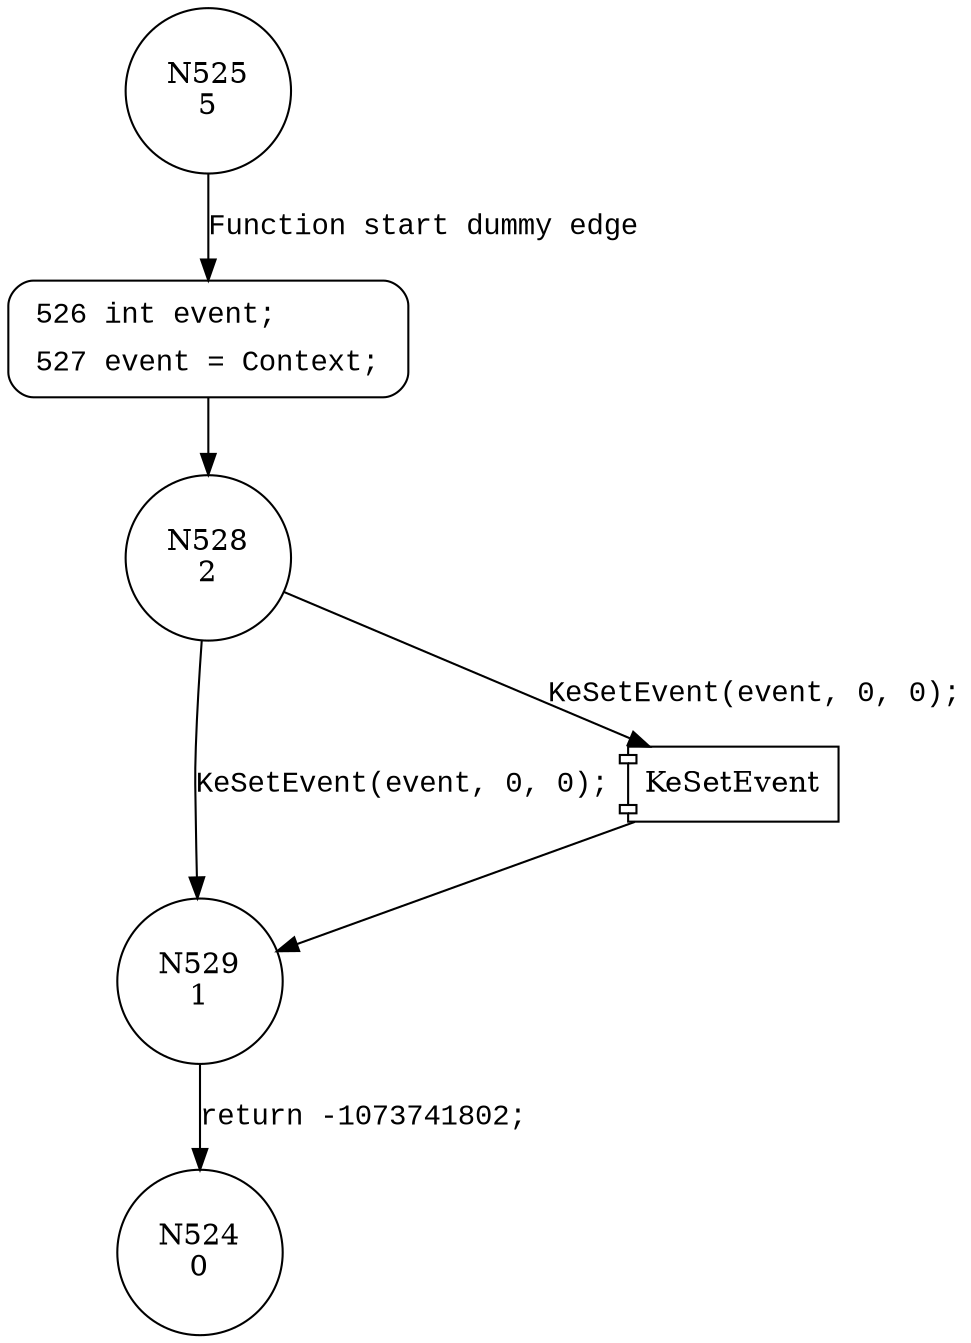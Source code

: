 digraph KbFilter_Complete {
525 [shape="circle" label="N525\n5"]
526 [shape="circle" label="N526\n4"]
528 [shape="circle" label="N528\n2"]
529 [shape="circle" label="N529\n1"]
524 [shape="circle" label="N524\n0"]
526 [style="filled,bold" penwidth="1" fillcolor="white" fontname="Courier New" shape="Mrecord" label=<<table border="0" cellborder="0" cellpadding="3" bgcolor="white"><tr><td align="right">526</td><td align="left">int event;</td></tr><tr><td align="right">527</td><td align="left">event = Context;</td></tr></table>>]
526 -> 528[label=""]
525 -> 526 [label="Function start dummy edge" fontname="Courier New"]
100001 [shape="component" label="KeSetEvent"]
528 -> 100001 [label="KeSetEvent(event, 0, 0);" fontname="Courier New"]
100001 -> 529 [label="" fontname="Courier New"]
528 -> 529 [label="KeSetEvent(event, 0, 0);" fontname="Courier New"]
529 -> 524 [label="return -1073741802;" fontname="Courier New"]
}